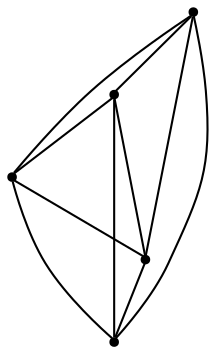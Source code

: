 graph {
  node [shape=point,comment="{\"directed\":false,\"doi\":\"10.1007/978-3-319-50106-2_26\",\"figure\":\"3 (9)\"}"]

  v0 [pos="799.7607497070975,251.401382696704"]
  v1 [pos="721.0596384083351,382.56968495073914"]
  v2 [pos="799.7607497070974,461.2677571687044"]
  v3 [pos="721.0596384083351,330.10352452352555"]
  v4 [pos="642.3585906979904,356.3387667168373"]

  v0 -- v1 [id="-1",pos="799.7607497070975,251.401382696704 721.0596384083351,382.56968495073914 721.0596384083351,382.56968495073914 721.0596384083351,382.56968495073914"]
  v4 -- v1 [id="-2",pos="642.3585906979904,356.3387667168373 721.0596384083351,382.56968495073914 721.0596384083351,382.56968495073914 721.0596384083351,382.56968495073914"]
  v4 -- v3 [id="-3",pos="642.3585906979904,356.3387667168373 721.0596384083351,330.10352452352555 721.0596384083351,330.10352452352555 721.0596384083351,330.10352452352555"]
  v4 -- v2 [id="-4",pos="642.3585906979904,356.3387667168373 799.7607497070974,461.2677571687044 799.7607497070974,461.2677571687044 799.7607497070974,461.2677571687044"]
  v4 -- v0 [id="-5",pos="642.3585906979904,356.3387667168373 799.7607497070975,251.401382696704 799.7607497070975,251.401382696704 799.7607497070975,251.401382696704"]
  v1 -- v3 [id="-6",pos="721.0596384083351,382.56968495073914 721.0596384083351,330.10352452352555 721.0596384083351,330.10352452352555 721.0596384083351,330.10352452352555"]
  v3 -- v0 [id="-7",pos="721.0596384083351,330.10352452352555 799.7607497070975,251.401382696704 799.7607497070975,251.401382696704 799.7607497070975,251.401382696704"]
  v3 -- v2 [id="-8",pos="721.0596384083351,330.10352452352555 754.7202468022423,349.54382347338577 754.7202468022423,349.54382347338577 754.7202468022423,349.54382347338577 799.7607497070974,461.2677571687044 799.7607497070974,461.2677571687044 799.7607497070974,461.2677571687044"]
  v2 -- v1 [id="-9",pos="799.7607497070974,461.2677571687044 721.0596384083351,382.56968495073914 721.0596384083351,382.56968495073914 721.0596384083351,382.56968495073914"]
  v2 -- v0 [id="-10",pos="799.7607497070974,461.2677571687044 799.7607497070975,251.401382696704 799.7607497070975,251.401382696704 799.7607497070975,251.401382696704"]
}
